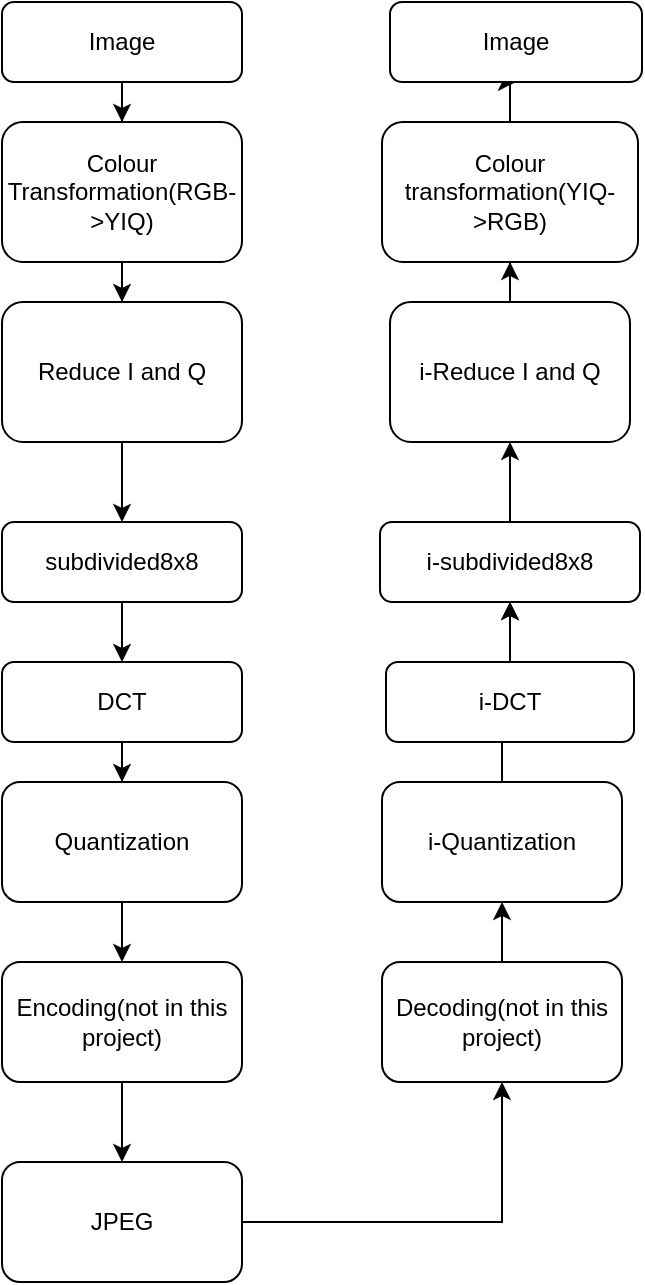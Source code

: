 <mxfile version="14.6.6" type="github">
  <diagram id="C5RBs43oDa-KdzZeNtuy" name="Page-1">
    <mxGraphModel dx="414" dy="1452" grid="1" gridSize="10" guides="1" tooltips="1" connect="1" arrows="1" fold="1" page="1" pageScale="1" pageWidth="827" pageHeight="1169" math="0" shadow="0">
      <root>
        <mxCell id="WIyWlLk6GJQsqaUBKTNV-0" />
        <mxCell id="WIyWlLk6GJQsqaUBKTNV-1" parent="WIyWlLk6GJQsqaUBKTNV-0" />
        <mxCell id="RQAo5ybXOpZ5eSs-ciuy-3" value="" style="edgeStyle=orthogonalEdgeStyle;rounded=0;orthogonalLoop=1;jettySize=auto;html=1;" parent="WIyWlLk6GJQsqaUBKTNV-1" source="WIyWlLk6GJQsqaUBKTNV-3" target="RQAo5ybXOpZ5eSs-ciuy-0" edge="1">
          <mxGeometry relative="1" as="geometry" />
        </mxCell>
        <mxCell id="WIyWlLk6GJQsqaUBKTNV-3" value="Image" style="rounded=1;whiteSpace=wrap;html=1;fontSize=12;glass=0;strokeWidth=1;shadow=0;" parent="WIyWlLk6GJQsqaUBKTNV-1" vertex="1">
          <mxGeometry x="160" y="-30" width="120" height="40" as="geometry" />
        </mxCell>
        <mxCell id="RQAo5ybXOpZ5eSs-ciuy-7" value="" style="edgeStyle=orthogonalEdgeStyle;rounded=0;orthogonalLoop=1;jettySize=auto;html=1;" parent="WIyWlLk6GJQsqaUBKTNV-1" source="WIyWlLk6GJQsqaUBKTNV-11" target="RQAo5ybXOpZ5eSs-ciuy-6" edge="1">
          <mxGeometry relative="1" as="geometry" />
        </mxCell>
        <mxCell id="WIyWlLk6GJQsqaUBKTNV-11" value="DCT" style="rounded=1;whiteSpace=wrap;html=1;fontSize=12;glass=0;strokeWidth=1;shadow=0;" parent="WIyWlLk6GJQsqaUBKTNV-1" vertex="1">
          <mxGeometry x="160" y="300" width="120" height="40" as="geometry" />
        </mxCell>
        <mxCell id="RQAo5ybXOpZ5eSs-ciuy-4" value="" style="edgeStyle=orthogonalEdgeStyle;rounded=0;orthogonalLoop=1;jettySize=auto;html=1;" parent="WIyWlLk6GJQsqaUBKTNV-1" source="WIyWlLk6GJQsqaUBKTNV-12" target="WIyWlLk6GJQsqaUBKTNV-11" edge="1">
          <mxGeometry relative="1" as="geometry" />
        </mxCell>
        <mxCell id="vj8p8oE0HqmRCADuJ9hr-2" value="" style="edgeStyle=orthogonalEdgeStyle;rounded=0;orthogonalLoop=1;jettySize=auto;html=1;" edge="1" parent="WIyWlLk6GJQsqaUBKTNV-1" source="RQAo5ybXOpZ5eSs-ciuy-0" target="vj8p8oE0HqmRCADuJ9hr-0">
          <mxGeometry relative="1" as="geometry" />
        </mxCell>
        <mxCell id="RQAo5ybXOpZ5eSs-ciuy-0" value="Colour Transformation(RGB-&amp;gt;YIQ)" style="rounded=1;whiteSpace=wrap;html=1;" parent="WIyWlLk6GJQsqaUBKTNV-1" vertex="1">
          <mxGeometry x="160" y="30" width="120" height="70" as="geometry" />
        </mxCell>
        <mxCell id="WIyWlLk6GJQsqaUBKTNV-12" value="subdivided8x8" style="rounded=1;whiteSpace=wrap;html=1;fontSize=12;glass=0;strokeWidth=1;shadow=0;" parent="WIyWlLk6GJQsqaUBKTNV-1" vertex="1">
          <mxGeometry x="160" y="230" width="120" height="40" as="geometry" />
        </mxCell>
        <mxCell id="RQAo5ybXOpZ5eSs-ciuy-9" value="" style="edgeStyle=orthogonalEdgeStyle;rounded=0;orthogonalLoop=1;jettySize=auto;html=1;" parent="WIyWlLk6GJQsqaUBKTNV-1" source="RQAo5ybXOpZ5eSs-ciuy-6" target="RQAo5ybXOpZ5eSs-ciuy-8" edge="1">
          <mxGeometry relative="1" as="geometry" />
        </mxCell>
        <mxCell id="RQAo5ybXOpZ5eSs-ciuy-6" value="Quantization" style="whiteSpace=wrap;html=1;rounded=1;shadow=0;strokeWidth=1;glass=0;" parent="WIyWlLk6GJQsqaUBKTNV-1" vertex="1">
          <mxGeometry x="160" y="360" width="120" height="60" as="geometry" />
        </mxCell>
        <mxCell id="RQAo5ybXOpZ5eSs-ciuy-11" value="" style="edgeStyle=orthogonalEdgeStyle;rounded=0;orthogonalLoop=1;jettySize=auto;html=1;" parent="WIyWlLk6GJQsqaUBKTNV-1" source="RQAo5ybXOpZ5eSs-ciuy-8" target="RQAo5ybXOpZ5eSs-ciuy-10" edge="1">
          <mxGeometry relative="1" as="geometry" />
        </mxCell>
        <mxCell id="RQAo5ybXOpZ5eSs-ciuy-8" value="Encoding(not in this project)" style="whiteSpace=wrap;html=1;rounded=1;shadow=0;strokeWidth=1;glass=0;" parent="WIyWlLk6GJQsqaUBKTNV-1" vertex="1">
          <mxGeometry x="160" y="450" width="120" height="60" as="geometry" />
        </mxCell>
        <mxCell id="RQAo5ybXOpZ5eSs-ciuy-13" value="" style="edgeStyle=orthogonalEdgeStyle;rounded=0;orthogonalLoop=1;jettySize=auto;html=1;" parent="WIyWlLk6GJQsqaUBKTNV-1" source="RQAo5ybXOpZ5eSs-ciuy-10" target="RQAo5ybXOpZ5eSs-ciuy-12" edge="1">
          <mxGeometry relative="1" as="geometry" />
        </mxCell>
        <mxCell id="RQAo5ybXOpZ5eSs-ciuy-10" value="JPEG" style="whiteSpace=wrap;html=1;rounded=1;shadow=0;strokeWidth=1;glass=0;" parent="WIyWlLk6GJQsqaUBKTNV-1" vertex="1">
          <mxGeometry x="160" y="550" width="120" height="60" as="geometry" />
        </mxCell>
        <mxCell id="RQAo5ybXOpZ5eSs-ciuy-15" value="" style="edgeStyle=orthogonalEdgeStyle;rounded=0;orthogonalLoop=1;jettySize=auto;html=1;" parent="WIyWlLk6GJQsqaUBKTNV-1" source="RQAo5ybXOpZ5eSs-ciuy-12" target="RQAo5ybXOpZ5eSs-ciuy-14" edge="1">
          <mxGeometry relative="1" as="geometry" />
        </mxCell>
        <mxCell id="RQAo5ybXOpZ5eSs-ciuy-12" value="Decoding(not in this project)" style="whiteSpace=wrap;html=1;rounded=1;shadow=0;strokeWidth=1;glass=0;" parent="WIyWlLk6GJQsqaUBKTNV-1" vertex="1">
          <mxGeometry x="350" y="450" width="120" height="60" as="geometry" />
        </mxCell>
        <mxCell id="RQAo5ybXOpZ5eSs-ciuy-25" value="" style="edgeStyle=orthogonalEdgeStyle;rounded=0;orthogonalLoop=1;jettySize=auto;html=1;" parent="WIyWlLk6GJQsqaUBKTNV-1" source="RQAo5ybXOpZ5eSs-ciuy-14" target="RQAo5ybXOpZ5eSs-ciuy-18" edge="1">
          <mxGeometry relative="1" as="geometry" />
        </mxCell>
        <mxCell id="RQAo5ybXOpZ5eSs-ciuy-14" value="i-Quantization" style="whiteSpace=wrap;html=1;rounded=1;shadow=0;strokeWidth=1;glass=0;" parent="WIyWlLk6GJQsqaUBKTNV-1" vertex="1">
          <mxGeometry x="350" y="360" width="120" height="60" as="geometry" />
        </mxCell>
        <mxCell id="RQAo5ybXOpZ5eSs-ciuy-19" value="" style="edgeStyle=orthogonalEdgeStyle;rounded=0;orthogonalLoop=1;jettySize=auto;html=1;" parent="WIyWlLk6GJQsqaUBKTNV-1" source="RQAo5ybXOpZ5eSs-ciuy-16" target="RQAo5ybXOpZ5eSs-ciuy-18" edge="1">
          <mxGeometry relative="1" as="geometry" />
        </mxCell>
        <mxCell id="RQAo5ybXOpZ5eSs-ciuy-16" value="i-DCT" style="whiteSpace=wrap;html=1;rounded=1;shadow=0;strokeWidth=1;glass=0;" parent="WIyWlLk6GJQsqaUBKTNV-1" vertex="1">
          <mxGeometry x="352" y="300" width="124" height="40" as="geometry" />
        </mxCell>
        <mxCell id="vj8p8oE0HqmRCADuJ9hr-5" value="" style="edgeStyle=orthogonalEdgeStyle;rounded=0;orthogonalLoop=1;jettySize=auto;html=1;" edge="1" parent="WIyWlLk6GJQsqaUBKTNV-1" source="RQAo5ybXOpZ5eSs-ciuy-18" target="vj8p8oE0HqmRCADuJ9hr-1">
          <mxGeometry relative="1" as="geometry" />
        </mxCell>
        <mxCell id="RQAo5ybXOpZ5eSs-ciuy-18" value="i-subdivided8x8" style="whiteSpace=wrap;html=1;rounded=1;shadow=0;strokeWidth=1;glass=0;" parent="WIyWlLk6GJQsqaUBKTNV-1" vertex="1">
          <mxGeometry x="349" y="230" width="130" height="40" as="geometry" />
        </mxCell>
        <mxCell id="RQAo5ybXOpZ5eSs-ciuy-23" value="" style="edgeStyle=orthogonalEdgeStyle;rounded=0;orthogonalLoop=1;jettySize=auto;html=1;" parent="WIyWlLk6GJQsqaUBKTNV-1" source="RQAo5ybXOpZ5eSs-ciuy-20" target="RQAo5ybXOpZ5eSs-ciuy-22" edge="1">
          <mxGeometry relative="1" as="geometry" />
        </mxCell>
        <mxCell id="RQAo5ybXOpZ5eSs-ciuy-20" value="Colour transformation(YIQ-&amp;gt;RGB)" style="whiteSpace=wrap;html=1;rounded=1;shadow=0;strokeWidth=1;glass=0;" parent="WIyWlLk6GJQsqaUBKTNV-1" vertex="1">
          <mxGeometry x="350" y="30" width="128" height="70" as="geometry" />
        </mxCell>
        <mxCell id="RQAo5ybXOpZ5eSs-ciuy-22" value="Image" style="whiteSpace=wrap;html=1;rounded=1;shadow=0;strokeWidth=1;glass=0;" parent="WIyWlLk6GJQsqaUBKTNV-1" vertex="1">
          <mxGeometry x="354" y="-30" width="126" height="40" as="geometry" />
        </mxCell>
        <mxCell id="vj8p8oE0HqmRCADuJ9hr-4" value="" style="edgeStyle=orthogonalEdgeStyle;rounded=0;orthogonalLoop=1;jettySize=auto;html=1;" edge="1" parent="WIyWlLk6GJQsqaUBKTNV-1" source="vj8p8oE0HqmRCADuJ9hr-0" target="WIyWlLk6GJQsqaUBKTNV-12">
          <mxGeometry relative="1" as="geometry" />
        </mxCell>
        <mxCell id="vj8p8oE0HqmRCADuJ9hr-0" value="Reduce I and Q" style="rounded=1;whiteSpace=wrap;html=1;" vertex="1" parent="WIyWlLk6GJQsqaUBKTNV-1">
          <mxGeometry x="160" y="120" width="120" height="70" as="geometry" />
        </mxCell>
        <mxCell id="vj8p8oE0HqmRCADuJ9hr-3" value="" style="edgeStyle=orthogonalEdgeStyle;rounded=0;orthogonalLoop=1;jettySize=auto;html=1;" edge="1" parent="WIyWlLk6GJQsqaUBKTNV-1" source="vj8p8oE0HqmRCADuJ9hr-1" target="RQAo5ybXOpZ5eSs-ciuy-20">
          <mxGeometry relative="1" as="geometry" />
        </mxCell>
        <mxCell id="vj8p8oE0HqmRCADuJ9hr-1" value="i-Reduce I and Q" style="rounded=1;whiteSpace=wrap;html=1;" vertex="1" parent="WIyWlLk6GJQsqaUBKTNV-1">
          <mxGeometry x="354" y="120" width="120" height="70" as="geometry" />
        </mxCell>
      </root>
    </mxGraphModel>
  </diagram>
</mxfile>
